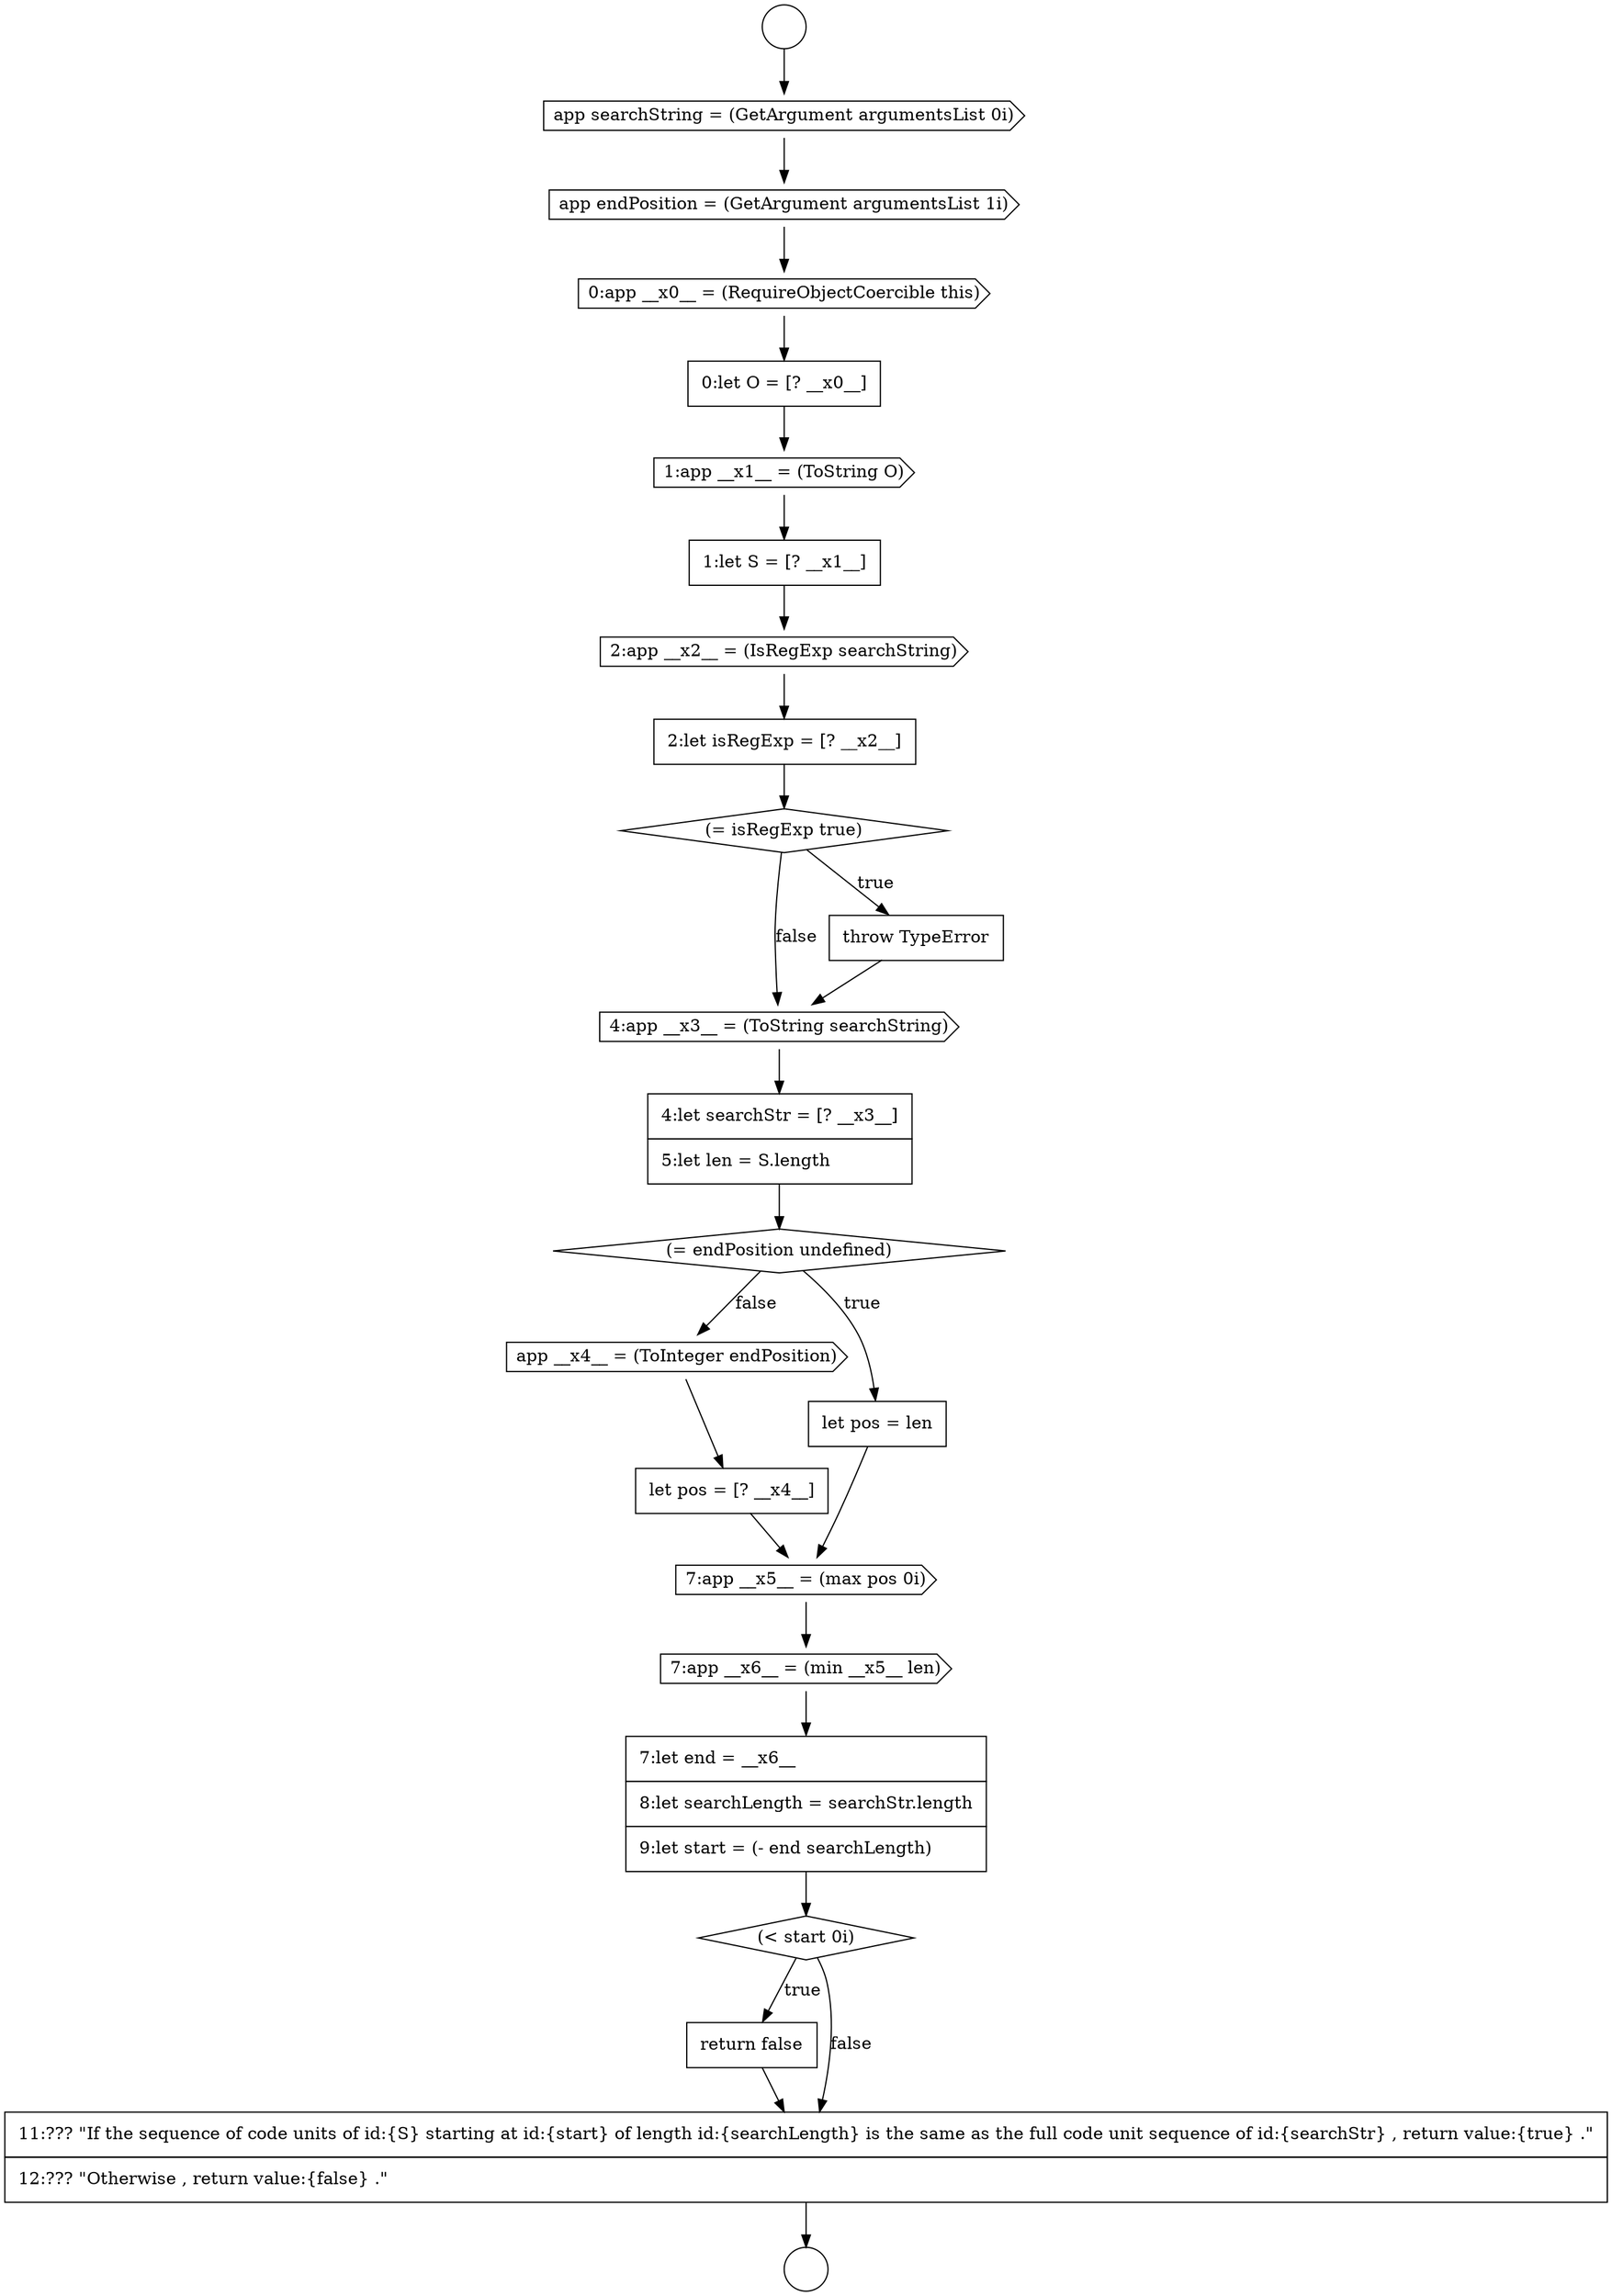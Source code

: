 digraph {
  node14038 [shape=none, margin=0, label=<<font color="black">
    <table border="0" cellborder="1" cellspacing="0" cellpadding="10">
      <tr><td align="left">return false</td></tr>
    </table>
  </font>> color="black" fillcolor="white" style=filled]
  node14025 [shape=none, margin=0, label=<<font color="black">
    <table border="0" cellborder="1" cellspacing="0" cellpadding="10">
      <tr><td align="left">2:let isRegExp = [? __x2__]</td></tr>
    </table>
  </font>> color="black" fillcolor="white" style=filled]
  node14023 [shape=none, margin=0, label=<<font color="black">
    <table border="0" cellborder="1" cellspacing="0" cellpadding="10">
      <tr><td align="left">1:let S = [? __x1__]</td></tr>
    </table>
  </font>> color="black" fillcolor="white" style=filled]
  node14034 [shape=cds, label=<<font color="black">7:app __x5__ = (max pos 0i)</font>> color="black" fillcolor="white" style=filled]
  node14032 [shape=cds, label=<<font color="black">app __x4__ = (ToInteger endPosition)</font>> color="black" fillcolor="white" style=filled]
  node14028 [shape=cds, label=<<font color="black">4:app __x3__ = (ToString searchString)</font>> color="black" fillcolor="white" style=filled]
  node14035 [shape=cds, label=<<font color="black">7:app __x6__ = (min __x5__ len)</font>> color="black" fillcolor="white" style=filled]
  node14020 [shape=cds, label=<<font color="black">0:app __x0__ = (RequireObjectCoercible this)</font>> color="black" fillcolor="white" style=filled]
  node14021 [shape=none, margin=0, label=<<font color="black">
    <table border="0" cellborder="1" cellspacing="0" cellpadding="10">
      <tr><td align="left">0:let O = [? __x0__]</td></tr>
    </table>
  </font>> color="black" fillcolor="white" style=filled]
  node14027 [shape=none, margin=0, label=<<font color="black">
    <table border="0" cellborder="1" cellspacing="0" cellpadding="10">
      <tr><td align="left">throw TypeError</td></tr>
    </table>
  </font>> color="black" fillcolor="white" style=filled]
  node14016 [shape=circle label=" " color="black" fillcolor="white" style=filled]
  node14017 [shape=circle label=" " color="black" fillcolor="white" style=filled]
  node14022 [shape=cds, label=<<font color="black">1:app __x1__ = (ToString O)</font>> color="black" fillcolor="white" style=filled]
  node14037 [shape=diamond, label=<<font color="black">(&lt; start 0i)</font>> color="black" fillcolor="white" style=filled]
  node14026 [shape=diamond, label=<<font color="black">(= isRegExp true)</font>> color="black" fillcolor="white" style=filled]
  node14030 [shape=diamond, label=<<font color="black">(= endPosition undefined)</font>> color="black" fillcolor="white" style=filled]
  node14018 [shape=cds, label=<<font color="black">app searchString = (GetArgument argumentsList 0i)</font>> color="black" fillcolor="white" style=filled]
  node14033 [shape=none, margin=0, label=<<font color="black">
    <table border="0" cellborder="1" cellspacing="0" cellpadding="10">
      <tr><td align="left">let pos = [? __x4__]</td></tr>
    </table>
  </font>> color="black" fillcolor="white" style=filled]
  node14039 [shape=none, margin=0, label=<<font color="black">
    <table border="0" cellborder="1" cellspacing="0" cellpadding="10">
      <tr><td align="left">11:??? &quot;If the sequence of code units of id:{S} starting at id:{start} of length id:{searchLength} is the same as the full code unit sequence of id:{searchStr} , return value:{true} .&quot;</td></tr>
      <tr><td align="left">12:??? &quot;Otherwise , return value:{false} .&quot;</td></tr>
    </table>
  </font>> color="black" fillcolor="white" style=filled]
  node14029 [shape=none, margin=0, label=<<font color="black">
    <table border="0" cellborder="1" cellspacing="0" cellpadding="10">
      <tr><td align="left">4:let searchStr = [? __x3__]</td></tr>
      <tr><td align="left">5:let len = S.length</td></tr>
    </table>
  </font>> color="black" fillcolor="white" style=filled]
  node14024 [shape=cds, label=<<font color="black">2:app __x2__ = (IsRegExp searchString)</font>> color="black" fillcolor="white" style=filled]
  node14019 [shape=cds, label=<<font color="black">app endPosition = (GetArgument argumentsList 1i)</font>> color="black" fillcolor="white" style=filled]
  node14036 [shape=none, margin=0, label=<<font color="black">
    <table border="0" cellborder="1" cellspacing="0" cellpadding="10">
      <tr><td align="left">7:let end = __x6__</td></tr>
      <tr><td align="left">8:let searchLength = searchStr.length</td></tr>
      <tr><td align="left">9:let start = (- end searchLength)</td></tr>
    </table>
  </font>> color="black" fillcolor="white" style=filled]
  node14031 [shape=none, margin=0, label=<<font color="black">
    <table border="0" cellborder="1" cellspacing="0" cellpadding="10">
      <tr><td align="left">let pos = len</td></tr>
    </table>
  </font>> color="black" fillcolor="white" style=filled]
  node14031 -> node14034 [ color="black"]
  node14024 -> node14025 [ color="black"]
  node14039 -> node14017 [ color="black"]
  node14021 -> node14022 [ color="black"]
  node14023 -> node14024 [ color="black"]
  node14032 -> node14033 [ color="black"]
  node14027 -> node14028 [ color="black"]
  node14026 -> node14027 [label=<<font color="black">true</font>> color="black"]
  node14026 -> node14028 [label=<<font color="black">false</font>> color="black"]
  node14018 -> node14019 [ color="black"]
  node14034 -> node14035 [ color="black"]
  node14038 -> node14039 [ color="black"]
  node14029 -> node14030 [ color="black"]
  node14022 -> node14023 [ color="black"]
  node14035 -> node14036 [ color="black"]
  node14020 -> node14021 [ color="black"]
  node14037 -> node14038 [label=<<font color="black">true</font>> color="black"]
  node14037 -> node14039 [label=<<font color="black">false</font>> color="black"]
  node14016 -> node14018 [ color="black"]
  node14036 -> node14037 [ color="black"]
  node14028 -> node14029 [ color="black"]
  node14033 -> node14034 [ color="black"]
  node14025 -> node14026 [ color="black"]
  node14030 -> node14031 [label=<<font color="black">true</font>> color="black"]
  node14030 -> node14032 [label=<<font color="black">false</font>> color="black"]
  node14019 -> node14020 [ color="black"]
}
